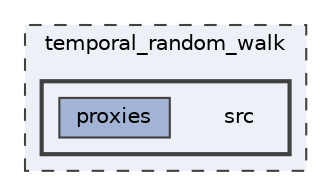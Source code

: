 digraph "temporal_random_walk/src"
{
 // LATEX_PDF_SIZE
  bgcolor="transparent";
  edge [fontname=Helvetica,fontsize=10,labelfontname=Helvetica,labelfontsize=10];
  node [fontname=Helvetica,fontsize=10,shape=box,height=0.2,width=0.4];
  compound=true
  subgraph clusterdir_11e3513d4656415d8a8e2605e11d0cad {
    graph [ bgcolor="#edf0f7", pencolor="grey25", label="temporal_random_walk", fontname=Helvetica,fontsize=10 style="filled,dashed", URL="dir_11e3513d4656415d8a8e2605e11d0cad.html",tooltip=""]
  subgraph clusterdir_2cb6c84061b19065b8f56ff881d3ea1c {
    graph [ bgcolor="#edf0f7", pencolor="grey25", label="", fontname=Helvetica,fontsize=10 style="filled,bold", URL="dir_2cb6c84061b19065b8f56ff881d3ea1c.html",tooltip=""]
    dir_2cb6c84061b19065b8f56ff881d3ea1c [shape=plaintext, label="src"];
  dir_aefe9b9f5d5c30e091514a4a1ff8fba9 [label="proxies", fillcolor="#a2b4d6", color="grey25", style="filled", URL="dir_aefe9b9f5d5c30e091514a4a1ff8fba9.html",tooltip=""];
  }
  }
}
